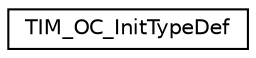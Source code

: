 digraph "Graphical Class Hierarchy"
{
 // LATEX_PDF_SIZE
  edge [fontname="Helvetica",fontsize="10",labelfontname="Helvetica",labelfontsize="10"];
  node [fontname="Helvetica",fontsize="10",shape=record];
  rankdir="LR";
  Node0 [label="TIM_OC_InitTypeDef",height=0.2,width=0.4,color="black", fillcolor="white", style="filled",URL="$structTIM__OC__InitTypeDef.html",tooltip="TIM Output Compare Configuration Structure definition."];
}
